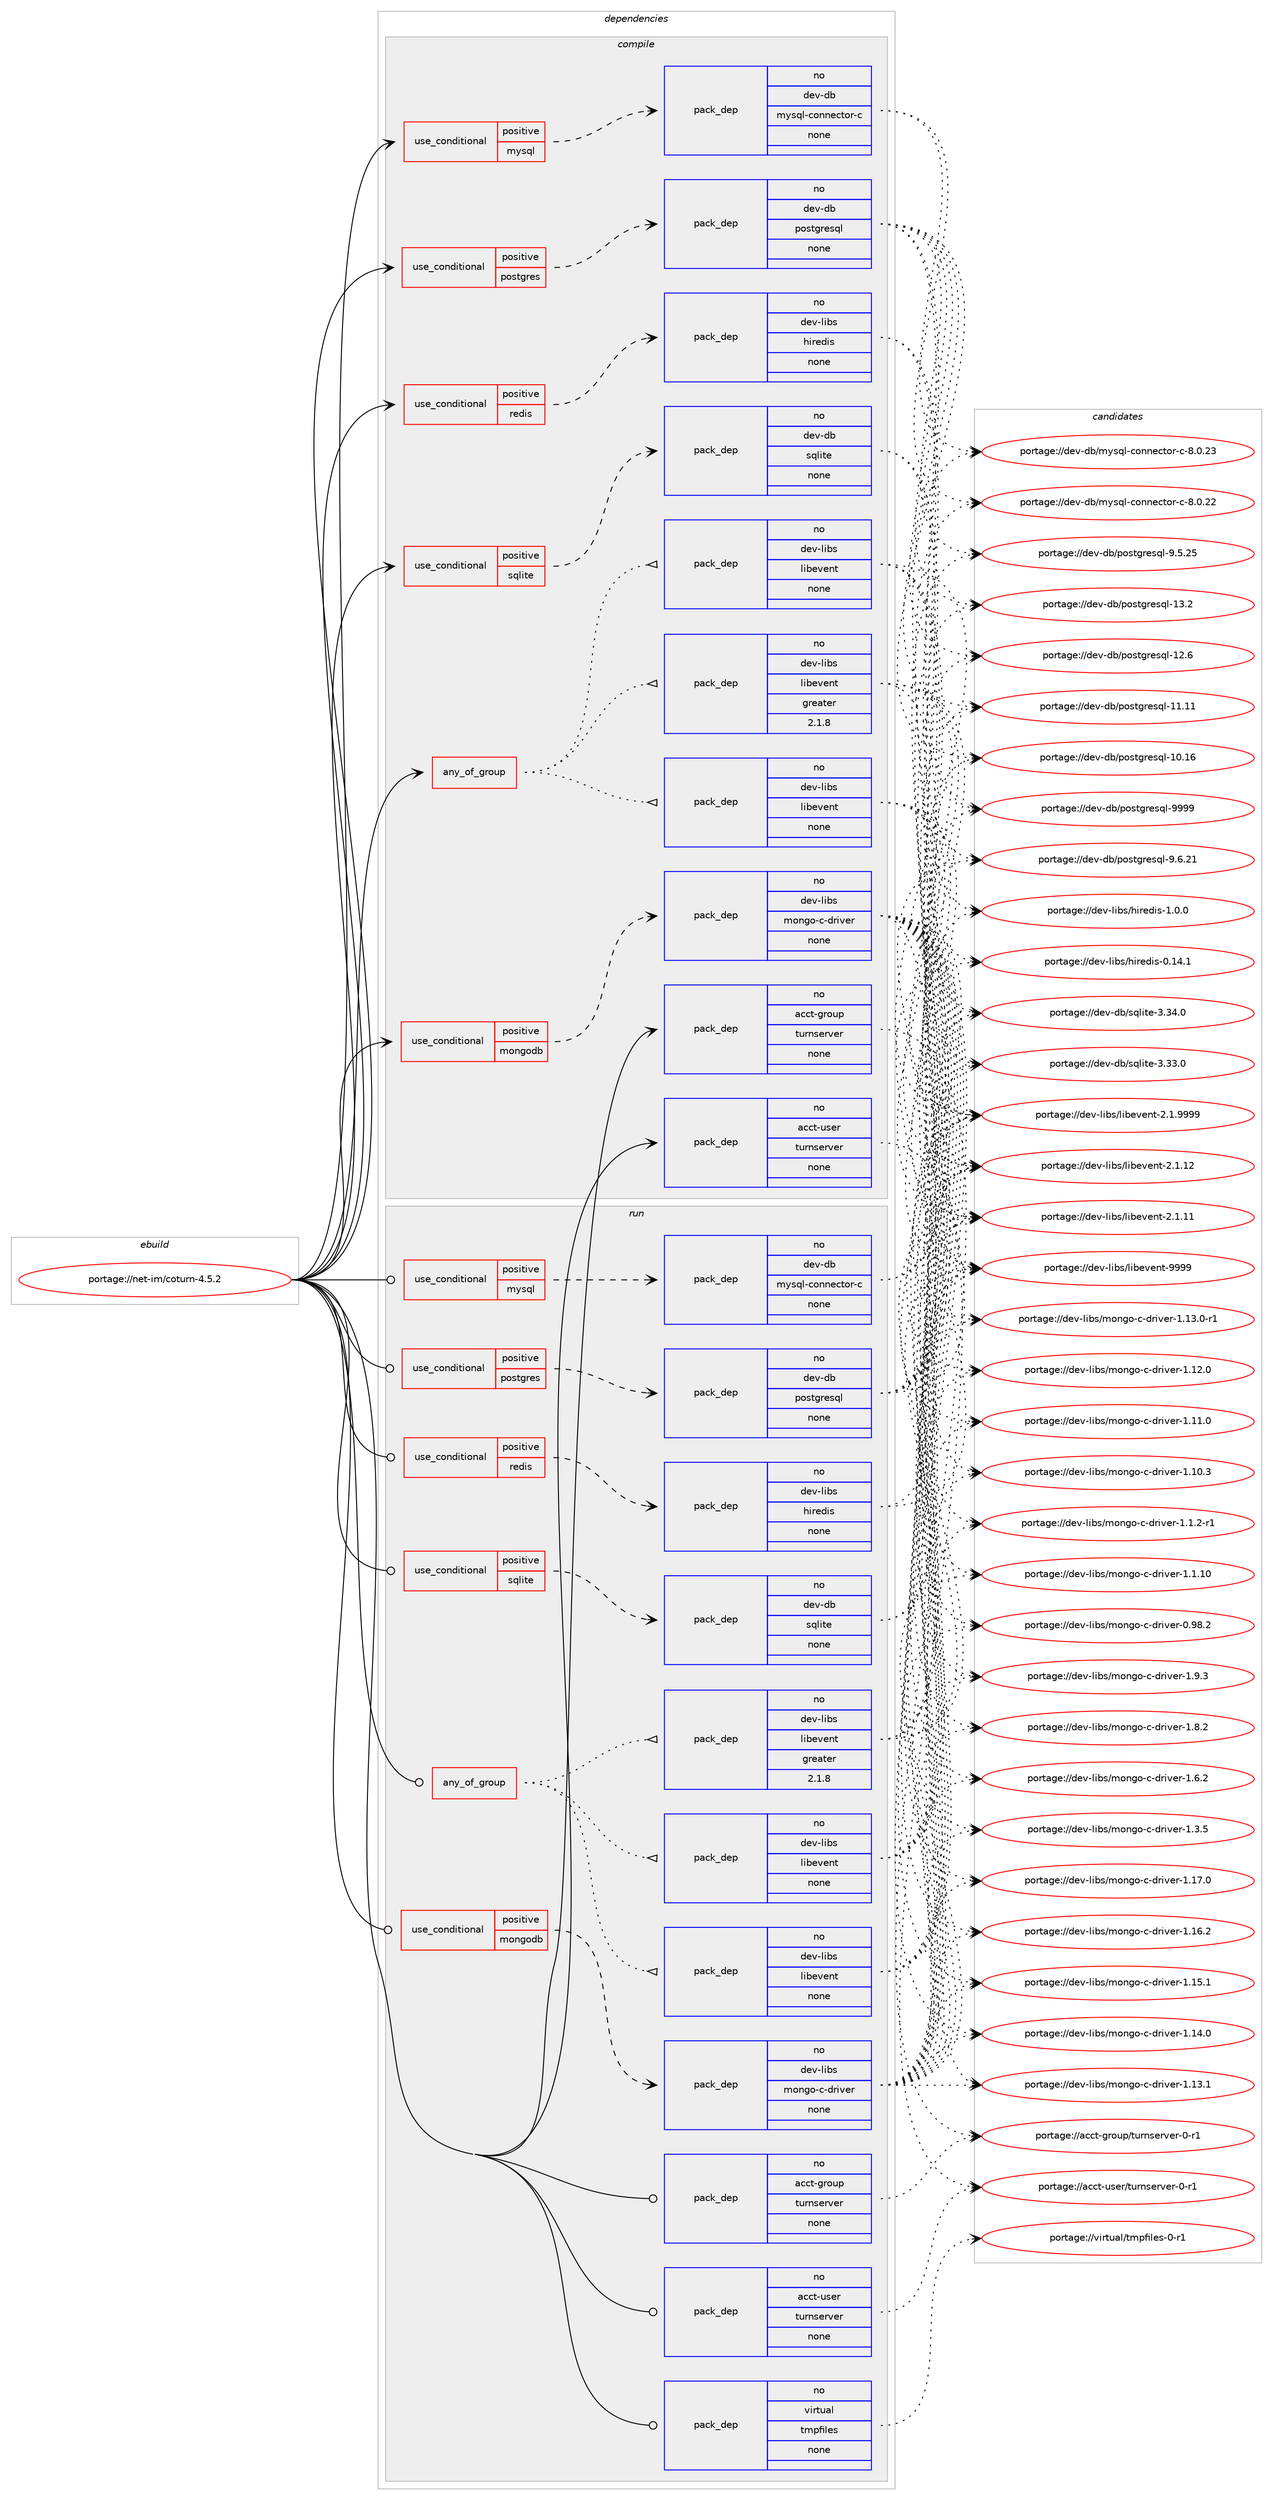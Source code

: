 digraph prolog {

# *************
# Graph options
# *************

newrank=true;
concentrate=true;
compound=true;
graph [rankdir=LR,fontname=Helvetica,fontsize=10,ranksep=1.5];#, ranksep=2.5, nodesep=0.2];
edge  [arrowhead=vee];
node  [fontname=Helvetica,fontsize=10];

# **********
# The ebuild
# **********

subgraph cluster_leftcol {
color=gray;
rank=same;
label=<<i>ebuild</i>>;
id [label="portage://net-im/coturn-4.5.2", color=red, width=4, href="../net-im/coturn-4.5.2.svg"];
}

# ****************
# The dependencies
# ****************

subgraph cluster_midcol {
color=gray;
label=<<i>dependencies</i>>;
subgraph cluster_compile {
fillcolor="#eeeeee";
style=filled;
label=<<i>compile</i>>;
subgraph any80 {
dependency8731 [label=<<TABLE BORDER="0" CELLBORDER="1" CELLSPACING="0" CELLPADDING="4"><TR><TD CELLPADDING="10">any_of_group</TD></TR></TABLE>>, shape=none, color=red];subgraph pack6371 {
dependency8732 [label=<<TABLE BORDER="0" CELLBORDER="1" CELLSPACING="0" CELLPADDING="4" WIDTH="220"><TR><TD ROWSPAN="6" CELLPADDING="30">pack_dep</TD></TR><TR><TD WIDTH="110">no</TD></TR><TR><TD>dev-libs</TD></TR><TR><TD>libevent</TD></TR><TR><TD>none</TD></TR><TR><TD></TD></TR></TABLE>>, shape=none, color=blue];
}
dependency8731:e -> dependency8732:w [weight=20,style="dotted",arrowhead="oinv"];
subgraph pack6372 {
dependency8733 [label=<<TABLE BORDER="0" CELLBORDER="1" CELLSPACING="0" CELLPADDING="4" WIDTH="220"><TR><TD ROWSPAN="6" CELLPADDING="30">pack_dep</TD></TR><TR><TD WIDTH="110">no</TD></TR><TR><TD>dev-libs</TD></TR><TR><TD>libevent</TD></TR><TR><TD>none</TD></TR><TR><TD></TD></TR></TABLE>>, shape=none, color=blue];
}
dependency8731:e -> dependency8733:w [weight=20,style="dotted",arrowhead="oinv"];
subgraph pack6373 {
dependency8734 [label=<<TABLE BORDER="0" CELLBORDER="1" CELLSPACING="0" CELLPADDING="4" WIDTH="220"><TR><TD ROWSPAN="6" CELLPADDING="30">pack_dep</TD></TR><TR><TD WIDTH="110">no</TD></TR><TR><TD>dev-libs</TD></TR><TR><TD>libevent</TD></TR><TR><TD>greater</TD></TR><TR><TD>2.1.8</TD></TR></TABLE>>, shape=none, color=blue];
}
dependency8731:e -> dependency8734:w [weight=20,style="dotted",arrowhead="oinv"];
}
id:e -> dependency8731:w [weight=20,style="solid",arrowhead="vee"];
subgraph cond2269 {
dependency8735 [label=<<TABLE BORDER="0" CELLBORDER="1" CELLSPACING="0" CELLPADDING="4"><TR><TD ROWSPAN="3" CELLPADDING="10">use_conditional</TD></TR><TR><TD>positive</TD></TR><TR><TD>mongodb</TD></TR></TABLE>>, shape=none, color=red];
subgraph pack6374 {
dependency8736 [label=<<TABLE BORDER="0" CELLBORDER="1" CELLSPACING="0" CELLPADDING="4" WIDTH="220"><TR><TD ROWSPAN="6" CELLPADDING="30">pack_dep</TD></TR><TR><TD WIDTH="110">no</TD></TR><TR><TD>dev-libs</TD></TR><TR><TD>mongo-c-driver</TD></TR><TR><TD>none</TD></TR><TR><TD></TD></TR></TABLE>>, shape=none, color=blue];
}
dependency8735:e -> dependency8736:w [weight=20,style="dashed",arrowhead="vee"];
}
id:e -> dependency8735:w [weight=20,style="solid",arrowhead="vee"];
subgraph cond2270 {
dependency8737 [label=<<TABLE BORDER="0" CELLBORDER="1" CELLSPACING="0" CELLPADDING="4"><TR><TD ROWSPAN="3" CELLPADDING="10">use_conditional</TD></TR><TR><TD>positive</TD></TR><TR><TD>mysql</TD></TR></TABLE>>, shape=none, color=red];
subgraph pack6375 {
dependency8738 [label=<<TABLE BORDER="0" CELLBORDER="1" CELLSPACING="0" CELLPADDING="4" WIDTH="220"><TR><TD ROWSPAN="6" CELLPADDING="30">pack_dep</TD></TR><TR><TD WIDTH="110">no</TD></TR><TR><TD>dev-db</TD></TR><TR><TD>mysql-connector-c</TD></TR><TR><TD>none</TD></TR><TR><TD></TD></TR></TABLE>>, shape=none, color=blue];
}
dependency8737:e -> dependency8738:w [weight=20,style="dashed",arrowhead="vee"];
}
id:e -> dependency8737:w [weight=20,style="solid",arrowhead="vee"];
subgraph cond2271 {
dependency8739 [label=<<TABLE BORDER="0" CELLBORDER="1" CELLSPACING="0" CELLPADDING="4"><TR><TD ROWSPAN="3" CELLPADDING="10">use_conditional</TD></TR><TR><TD>positive</TD></TR><TR><TD>postgres</TD></TR></TABLE>>, shape=none, color=red];
subgraph pack6376 {
dependency8740 [label=<<TABLE BORDER="0" CELLBORDER="1" CELLSPACING="0" CELLPADDING="4" WIDTH="220"><TR><TD ROWSPAN="6" CELLPADDING="30">pack_dep</TD></TR><TR><TD WIDTH="110">no</TD></TR><TR><TD>dev-db</TD></TR><TR><TD>postgresql</TD></TR><TR><TD>none</TD></TR><TR><TD></TD></TR></TABLE>>, shape=none, color=blue];
}
dependency8739:e -> dependency8740:w [weight=20,style="dashed",arrowhead="vee"];
}
id:e -> dependency8739:w [weight=20,style="solid",arrowhead="vee"];
subgraph cond2272 {
dependency8741 [label=<<TABLE BORDER="0" CELLBORDER="1" CELLSPACING="0" CELLPADDING="4"><TR><TD ROWSPAN="3" CELLPADDING="10">use_conditional</TD></TR><TR><TD>positive</TD></TR><TR><TD>redis</TD></TR></TABLE>>, shape=none, color=red];
subgraph pack6377 {
dependency8742 [label=<<TABLE BORDER="0" CELLBORDER="1" CELLSPACING="0" CELLPADDING="4" WIDTH="220"><TR><TD ROWSPAN="6" CELLPADDING="30">pack_dep</TD></TR><TR><TD WIDTH="110">no</TD></TR><TR><TD>dev-libs</TD></TR><TR><TD>hiredis</TD></TR><TR><TD>none</TD></TR><TR><TD></TD></TR></TABLE>>, shape=none, color=blue];
}
dependency8741:e -> dependency8742:w [weight=20,style="dashed",arrowhead="vee"];
}
id:e -> dependency8741:w [weight=20,style="solid",arrowhead="vee"];
subgraph cond2273 {
dependency8743 [label=<<TABLE BORDER="0" CELLBORDER="1" CELLSPACING="0" CELLPADDING="4"><TR><TD ROWSPAN="3" CELLPADDING="10">use_conditional</TD></TR><TR><TD>positive</TD></TR><TR><TD>sqlite</TD></TR></TABLE>>, shape=none, color=red];
subgraph pack6378 {
dependency8744 [label=<<TABLE BORDER="0" CELLBORDER="1" CELLSPACING="0" CELLPADDING="4" WIDTH="220"><TR><TD ROWSPAN="6" CELLPADDING="30">pack_dep</TD></TR><TR><TD WIDTH="110">no</TD></TR><TR><TD>dev-db</TD></TR><TR><TD>sqlite</TD></TR><TR><TD>none</TD></TR><TR><TD></TD></TR></TABLE>>, shape=none, color=blue];
}
dependency8743:e -> dependency8744:w [weight=20,style="dashed",arrowhead="vee"];
}
id:e -> dependency8743:w [weight=20,style="solid",arrowhead="vee"];
subgraph pack6379 {
dependency8745 [label=<<TABLE BORDER="0" CELLBORDER="1" CELLSPACING="0" CELLPADDING="4" WIDTH="220"><TR><TD ROWSPAN="6" CELLPADDING="30">pack_dep</TD></TR><TR><TD WIDTH="110">no</TD></TR><TR><TD>acct-group</TD></TR><TR><TD>turnserver</TD></TR><TR><TD>none</TD></TR><TR><TD></TD></TR></TABLE>>, shape=none, color=blue];
}
id:e -> dependency8745:w [weight=20,style="solid",arrowhead="vee"];
subgraph pack6380 {
dependency8746 [label=<<TABLE BORDER="0" CELLBORDER="1" CELLSPACING="0" CELLPADDING="4" WIDTH="220"><TR><TD ROWSPAN="6" CELLPADDING="30">pack_dep</TD></TR><TR><TD WIDTH="110">no</TD></TR><TR><TD>acct-user</TD></TR><TR><TD>turnserver</TD></TR><TR><TD>none</TD></TR><TR><TD></TD></TR></TABLE>>, shape=none, color=blue];
}
id:e -> dependency8746:w [weight=20,style="solid",arrowhead="vee"];
}
subgraph cluster_compileandrun {
fillcolor="#eeeeee";
style=filled;
label=<<i>compile and run</i>>;
}
subgraph cluster_run {
fillcolor="#eeeeee";
style=filled;
label=<<i>run</i>>;
subgraph any81 {
dependency8747 [label=<<TABLE BORDER="0" CELLBORDER="1" CELLSPACING="0" CELLPADDING="4"><TR><TD CELLPADDING="10">any_of_group</TD></TR></TABLE>>, shape=none, color=red];subgraph pack6381 {
dependency8748 [label=<<TABLE BORDER="0" CELLBORDER="1" CELLSPACING="0" CELLPADDING="4" WIDTH="220"><TR><TD ROWSPAN="6" CELLPADDING="30">pack_dep</TD></TR><TR><TD WIDTH="110">no</TD></TR><TR><TD>dev-libs</TD></TR><TR><TD>libevent</TD></TR><TR><TD>none</TD></TR><TR><TD></TD></TR></TABLE>>, shape=none, color=blue];
}
dependency8747:e -> dependency8748:w [weight=20,style="dotted",arrowhead="oinv"];
subgraph pack6382 {
dependency8749 [label=<<TABLE BORDER="0" CELLBORDER="1" CELLSPACING="0" CELLPADDING="4" WIDTH="220"><TR><TD ROWSPAN="6" CELLPADDING="30">pack_dep</TD></TR><TR><TD WIDTH="110">no</TD></TR><TR><TD>dev-libs</TD></TR><TR><TD>libevent</TD></TR><TR><TD>none</TD></TR><TR><TD></TD></TR></TABLE>>, shape=none, color=blue];
}
dependency8747:e -> dependency8749:w [weight=20,style="dotted",arrowhead="oinv"];
subgraph pack6383 {
dependency8750 [label=<<TABLE BORDER="0" CELLBORDER="1" CELLSPACING="0" CELLPADDING="4" WIDTH="220"><TR><TD ROWSPAN="6" CELLPADDING="30">pack_dep</TD></TR><TR><TD WIDTH="110">no</TD></TR><TR><TD>dev-libs</TD></TR><TR><TD>libevent</TD></TR><TR><TD>greater</TD></TR><TR><TD>2.1.8</TD></TR></TABLE>>, shape=none, color=blue];
}
dependency8747:e -> dependency8750:w [weight=20,style="dotted",arrowhead="oinv"];
}
id:e -> dependency8747:w [weight=20,style="solid",arrowhead="odot"];
subgraph cond2274 {
dependency8751 [label=<<TABLE BORDER="0" CELLBORDER="1" CELLSPACING="0" CELLPADDING="4"><TR><TD ROWSPAN="3" CELLPADDING="10">use_conditional</TD></TR><TR><TD>positive</TD></TR><TR><TD>mongodb</TD></TR></TABLE>>, shape=none, color=red];
subgraph pack6384 {
dependency8752 [label=<<TABLE BORDER="0" CELLBORDER="1" CELLSPACING="0" CELLPADDING="4" WIDTH="220"><TR><TD ROWSPAN="6" CELLPADDING="30">pack_dep</TD></TR><TR><TD WIDTH="110">no</TD></TR><TR><TD>dev-libs</TD></TR><TR><TD>mongo-c-driver</TD></TR><TR><TD>none</TD></TR><TR><TD></TD></TR></TABLE>>, shape=none, color=blue];
}
dependency8751:e -> dependency8752:w [weight=20,style="dashed",arrowhead="vee"];
}
id:e -> dependency8751:w [weight=20,style="solid",arrowhead="odot"];
subgraph cond2275 {
dependency8753 [label=<<TABLE BORDER="0" CELLBORDER="1" CELLSPACING="0" CELLPADDING="4"><TR><TD ROWSPAN="3" CELLPADDING="10">use_conditional</TD></TR><TR><TD>positive</TD></TR><TR><TD>mysql</TD></TR></TABLE>>, shape=none, color=red];
subgraph pack6385 {
dependency8754 [label=<<TABLE BORDER="0" CELLBORDER="1" CELLSPACING="0" CELLPADDING="4" WIDTH="220"><TR><TD ROWSPAN="6" CELLPADDING="30">pack_dep</TD></TR><TR><TD WIDTH="110">no</TD></TR><TR><TD>dev-db</TD></TR><TR><TD>mysql-connector-c</TD></TR><TR><TD>none</TD></TR><TR><TD></TD></TR></TABLE>>, shape=none, color=blue];
}
dependency8753:e -> dependency8754:w [weight=20,style="dashed",arrowhead="vee"];
}
id:e -> dependency8753:w [weight=20,style="solid",arrowhead="odot"];
subgraph cond2276 {
dependency8755 [label=<<TABLE BORDER="0" CELLBORDER="1" CELLSPACING="0" CELLPADDING="4"><TR><TD ROWSPAN="3" CELLPADDING="10">use_conditional</TD></TR><TR><TD>positive</TD></TR><TR><TD>postgres</TD></TR></TABLE>>, shape=none, color=red];
subgraph pack6386 {
dependency8756 [label=<<TABLE BORDER="0" CELLBORDER="1" CELLSPACING="0" CELLPADDING="4" WIDTH="220"><TR><TD ROWSPAN="6" CELLPADDING="30">pack_dep</TD></TR><TR><TD WIDTH="110">no</TD></TR><TR><TD>dev-db</TD></TR><TR><TD>postgresql</TD></TR><TR><TD>none</TD></TR><TR><TD></TD></TR></TABLE>>, shape=none, color=blue];
}
dependency8755:e -> dependency8756:w [weight=20,style="dashed",arrowhead="vee"];
}
id:e -> dependency8755:w [weight=20,style="solid",arrowhead="odot"];
subgraph cond2277 {
dependency8757 [label=<<TABLE BORDER="0" CELLBORDER="1" CELLSPACING="0" CELLPADDING="4"><TR><TD ROWSPAN="3" CELLPADDING="10">use_conditional</TD></TR><TR><TD>positive</TD></TR><TR><TD>redis</TD></TR></TABLE>>, shape=none, color=red];
subgraph pack6387 {
dependency8758 [label=<<TABLE BORDER="0" CELLBORDER="1" CELLSPACING="0" CELLPADDING="4" WIDTH="220"><TR><TD ROWSPAN="6" CELLPADDING="30">pack_dep</TD></TR><TR><TD WIDTH="110">no</TD></TR><TR><TD>dev-libs</TD></TR><TR><TD>hiredis</TD></TR><TR><TD>none</TD></TR><TR><TD></TD></TR></TABLE>>, shape=none, color=blue];
}
dependency8757:e -> dependency8758:w [weight=20,style="dashed",arrowhead="vee"];
}
id:e -> dependency8757:w [weight=20,style="solid",arrowhead="odot"];
subgraph cond2278 {
dependency8759 [label=<<TABLE BORDER="0" CELLBORDER="1" CELLSPACING="0" CELLPADDING="4"><TR><TD ROWSPAN="3" CELLPADDING="10">use_conditional</TD></TR><TR><TD>positive</TD></TR><TR><TD>sqlite</TD></TR></TABLE>>, shape=none, color=red];
subgraph pack6388 {
dependency8760 [label=<<TABLE BORDER="0" CELLBORDER="1" CELLSPACING="0" CELLPADDING="4" WIDTH="220"><TR><TD ROWSPAN="6" CELLPADDING="30">pack_dep</TD></TR><TR><TD WIDTH="110">no</TD></TR><TR><TD>dev-db</TD></TR><TR><TD>sqlite</TD></TR><TR><TD>none</TD></TR><TR><TD></TD></TR></TABLE>>, shape=none, color=blue];
}
dependency8759:e -> dependency8760:w [weight=20,style="dashed",arrowhead="vee"];
}
id:e -> dependency8759:w [weight=20,style="solid",arrowhead="odot"];
subgraph pack6389 {
dependency8761 [label=<<TABLE BORDER="0" CELLBORDER="1" CELLSPACING="0" CELLPADDING="4" WIDTH="220"><TR><TD ROWSPAN="6" CELLPADDING="30">pack_dep</TD></TR><TR><TD WIDTH="110">no</TD></TR><TR><TD>acct-group</TD></TR><TR><TD>turnserver</TD></TR><TR><TD>none</TD></TR><TR><TD></TD></TR></TABLE>>, shape=none, color=blue];
}
id:e -> dependency8761:w [weight=20,style="solid",arrowhead="odot"];
subgraph pack6390 {
dependency8762 [label=<<TABLE BORDER="0" CELLBORDER="1" CELLSPACING="0" CELLPADDING="4" WIDTH="220"><TR><TD ROWSPAN="6" CELLPADDING="30">pack_dep</TD></TR><TR><TD WIDTH="110">no</TD></TR><TR><TD>acct-user</TD></TR><TR><TD>turnserver</TD></TR><TR><TD>none</TD></TR><TR><TD></TD></TR></TABLE>>, shape=none, color=blue];
}
id:e -> dependency8762:w [weight=20,style="solid",arrowhead="odot"];
subgraph pack6391 {
dependency8763 [label=<<TABLE BORDER="0" CELLBORDER="1" CELLSPACING="0" CELLPADDING="4" WIDTH="220"><TR><TD ROWSPAN="6" CELLPADDING="30">pack_dep</TD></TR><TR><TD WIDTH="110">no</TD></TR><TR><TD>virtual</TD></TR><TR><TD>tmpfiles</TD></TR><TR><TD>none</TD></TR><TR><TD></TD></TR></TABLE>>, shape=none, color=blue];
}
id:e -> dependency8763:w [weight=20,style="solid",arrowhead="odot"];
}
}

# **************
# The candidates
# **************

subgraph cluster_choices {
rank=same;
color=gray;
label=<<i>candidates</i>>;

subgraph choice6371 {
color=black;
nodesep=1;
choice100101118451081059811547108105981011181011101164557575757 [label="portage://dev-libs/libevent-9999", color=red, width=4,href="../dev-libs/libevent-9999.svg"];
choice10010111845108105981154710810598101118101110116455046494657575757 [label="portage://dev-libs/libevent-2.1.9999", color=red, width=4,href="../dev-libs/libevent-2.1.9999.svg"];
choice1001011184510810598115471081059810111810111011645504649464950 [label="portage://dev-libs/libevent-2.1.12", color=red, width=4,href="../dev-libs/libevent-2.1.12.svg"];
choice1001011184510810598115471081059810111810111011645504649464949 [label="portage://dev-libs/libevent-2.1.11", color=red, width=4,href="../dev-libs/libevent-2.1.11.svg"];
dependency8732:e -> choice100101118451081059811547108105981011181011101164557575757:w [style=dotted,weight="100"];
dependency8732:e -> choice10010111845108105981154710810598101118101110116455046494657575757:w [style=dotted,weight="100"];
dependency8732:e -> choice1001011184510810598115471081059810111810111011645504649464950:w [style=dotted,weight="100"];
dependency8732:e -> choice1001011184510810598115471081059810111810111011645504649464949:w [style=dotted,weight="100"];
}
subgraph choice6372 {
color=black;
nodesep=1;
choice100101118451081059811547108105981011181011101164557575757 [label="portage://dev-libs/libevent-9999", color=red, width=4,href="../dev-libs/libevent-9999.svg"];
choice10010111845108105981154710810598101118101110116455046494657575757 [label="portage://dev-libs/libevent-2.1.9999", color=red, width=4,href="../dev-libs/libevent-2.1.9999.svg"];
choice1001011184510810598115471081059810111810111011645504649464950 [label="portage://dev-libs/libevent-2.1.12", color=red, width=4,href="../dev-libs/libevent-2.1.12.svg"];
choice1001011184510810598115471081059810111810111011645504649464949 [label="portage://dev-libs/libevent-2.1.11", color=red, width=4,href="../dev-libs/libevent-2.1.11.svg"];
dependency8733:e -> choice100101118451081059811547108105981011181011101164557575757:w [style=dotted,weight="100"];
dependency8733:e -> choice10010111845108105981154710810598101118101110116455046494657575757:w [style=dotted,weight="100"];
dependency8733:e -> choice1001011184510810598115471081059810111810111011645504649464950:w [style=dotted,weight="100"];
dependency8733:e -> choice1001011184510810598115471081059810111810111011645504649464949:w [style=dotted,weight="100"];
}
subgraph choice6373 {
color=black;
nodesep=1;
choice100101118451081059811547108105981011181011101164557575757 [label="portage://dev-libs/libevent-9999", color=red, width=4,href="../dev-libs/libevent-9999.svg"];
choice10010111845108105981154710810598101118101110116455046494657575757 [label="portage://dev-libs/libevent-2.1.9999", color=red, width=4,href="../dev-libs/libevent-2.1.9999.svg"];
choice1001011184510810598115471081059810111810111011645504649464950 [label="portage://dev-libs/libevent-2.1.12", color=red, width=4,href="../dev-libs/libevent-2.1.12.svg"];
choice1001011184510810598115471081059810111810111011645504649464949 [label="portage://dev-libs/libevent-2.1.11", color=red, width=4,href="../dev-libs/libevent-2.1.11.svg"];
dependency8734:e -> choice100101118451081059811547108105981011181011101164557575757:w [style=dotted,weight="100"];
dependency8734:e -> choice10010111845108105981154710810598101118101110116455046494657575757:w [style=dotted,weight="100"];
dependency8734:e -> choice1001011184510810598115471081059810111810111011645504649464950:w [style=dotted,weight="100"];
dependency8734:e -> choice1001011184510810598115471081059810111810111011645504649464949:w [style=dotted,weight="100"];
}
subgraph choice6374 {
color=black;
nodesep=1;
choice100101118451081059811547109111110103111459945100114105118101114454946574651 [label="portage://dev-libs/mongo-c-driver-1.9.3", color=red, width=4,href="../dev-libs/mongo-c-driver-1.9.3.svg"];
choice100101118451081059811547109111110103111459945100114105118101114454946564650 [label="portage://dev-libs/mongo-c-driver-1.8.2", color=red, width=4,href="../dev-libs/mongo-c-driver-1.8.2.svg"];
choice100101118451081059811547109111110103111459945100114105118101114454946544650 [label="portage://dev-libs/mongo-c-driver-1.6.2", color=red, width=4,href="../dev-libs/mongo-c-driver-1.6.2.svg"];
choice100101118451081059811547109111110103111459945100114105118101114454946514653 [label="portage://dev-libs/mongo-c-driver-1.3.5", color=red, width=4,href="../dev-libs/mongo-c-driver-1.3.5.svg"];
choice10010111845108105981154710911111010311145994510011410511810111445494649554648 [label="portage://dev-libs/mongo-c-driver-1.17.0", color=red, width=4,href="../dev-libs/mongo-c-driver-1.17.0.svg"];
choice10010111845108105981154710911111010311145994510011410511810111445494649544650 [label="portage://dev-libs/mongo-c-driver-1.16.2", color=red, width=4,href="../dev-libs/mongo-c-driver-1.16.2.svg"];
choice10010111845108105981154710911111010311145994510011410511810111445494649534649 [label="portage://dev-libs/mongo-c-driver-1.15.1", color=red, width=4,href="../dev-libs/mongo-c-driver-1.15.1.svg"];
choice10010111845108105981154710911111010311145994510011410511810111445494649524648 [label="portage://dev-libs/mongo-c-driver-1.14.0", color=red, width=4,href="../dev-libs/mongo-c-driver-1.14.0.svg"];
choice10010111845108105981154710911111010311145994510011410511810111445494649514649 [label="portage://dev-libs/mongo-c-driver-1.13.1", color=red, width=4,href="../dev-libs/mongo-c-driver-1.13.1.svg"];
choice100101118451081059811547109111110103111459945100114105118101114454946495146484511449 [label="portage://dev-libs/mongo-c-driver-1.13.0-r1", color=red, width=4,href="../dev-libs/mongo-c-driver-1.13.0-r1.svg"];
choice10010111845108105981154710911111010311145994510011410511810111445494649504648 [label="portage://dev-libs/mongo-c-driver-1.12.0", color=red, width=4,href="../dev-libs/mongo-c-driver-1.12.0.svg"];
choice10010111845108105981154710911111010311145994510011410511810111445494649494648 [label="portage://dev-libs/mongo-c-driver-1.11.0", color=red, width=4,href="../dev-libs/mongo-c-driver-1.11.0.svg"];
choice10010111845108105981154710911111010311145994510011410511810111445494649484651 [label="portage://dev-libs/mongo-c-driver-1.10.3", color=red, width=4,href="../dev-libs/mongo-c-driver-1.10.3.svg"];
choice1001011184510810598115471091111101031114599451001141051181011144549464946504511449 [label="portage://dev-libs/mongo-c-driver-1.1.2-r1", color=red, width=4,href="../dev-libs/mongo-c-driver-1.1.2-r1.svg"];
choice10010111845108105981154710911111010311145994510011410511810111445494649464948 [label="portage://dev-libs/mongo-c-driver-1.1.10", color=red, width=4,href="../dev-libs/mongo-c-driver-1.1.10.svg"];
choice10010111845108105981154710911111010311145994510011410511810111445484657564650 [label="portage://dev-libs/mongo-c-driver-0.98.2", color=red, width=4,href="../dev-libs/mongo-c-driver-0.98.2.svg"];
dependency8736:e -> choice100101118451081059811547109111110103111459945100114105118101114454946574651:w [style=dotted,weight="100"];
dependency8736:e -> choice100101118451081059811547109111110103111459945100114105118101114454946564650:w [style=dotted,weight="100"];
dependency8736:e -> choice100101118451081059811547109111110103111459945100114105118101114454946544650:w [style=dotted,weight="100"];
dependency8736:e -> choice100101118451081059811547109111110103111459945100114105118101114454946514653:w [style=dotted,weight="100"];
dependency8736:e -> choice10010111845108105981154710911111010311145994510011410511810111445494649554648:w [style=dotted,weight="100"];
dependency8736:e -> choice10010111845108105981154710911111010311145994510011410511810111445494649544650:w [style=dotted,weight="100"];
dependency8736:e -> choice10010111845108105981154710911111010311145994510011410511810111445494649534649:w [style=dotted,weight="100"];
dependency8736:e -> choice10010111845108105981154710911111010311145994510011410511810111445494649524648:w [style=dotted,weight="100"];
dependency8736:e -> choice10010111845108105981154710911111010311145994510011410511810111445494649514649:w [style=dotted,weight="100"];
dependency8736:e -> choice100101118451081059811547109111110103111459945100114105118101114454946495146484511449:w [style=dotted,weight="100"];
dependency8736:e -> choice10010111845108105981154710911111010311145994510011410511810111445494649504648:w [style=dotted,weight="100"];
dependency8736:e -> choice10010111845108105981154710911111010311145994510011410511810111445494649494648:w [style=dotted,weight="100"];
dependency8736:e -> choice10010111845108105981154710911111010311145994510011410511810111445494649484651:w [style=dotted,weight="100"];
dependency8736:e -> choice1001011184510810598115471091111101031114599451001141051181011144549464946504511449:w [style=dotted,weight="100"];
dependency8736:e -> choice10010111845108105981154710911111010311145994510011410511810111445494649464948:w [style=dotted,weight="100"];
dependency8736:e -> choice10010111845108105981154710911111010311145994510011410511810111445484657564650:w [style=dotted,weight="100"];
}
subgraph choice6375 {
color=black;
nodesep=1;
choice100101118451009847109121115113108459911111011010199116111114459945564648465051 [label="portage://dev-db/mysql-connector-c-8.0.23", color=red, width=4,href="../dev-db/mysql-connector-c-8.0.23.svg"];
choice100101118451009847109121115113108459911111011010199116111114459945564648465050 [label="portage://dev-db/mysql-connector-c-8.0.22", color=red, width=4,href="../dev-db/mysql-connector-c-8.0.22.svg"];
dependency8738:e -> choice100101118451009847109121115113108459911111011010199116111114459945564648465051:w [style=dotted,weight="100"];
dependency8738:e -> choice100101118451009847109121115113108459911111011010199116111114459945564648465050:w [style=dotted,weight="100"];
}
subgraph choice6376 {
color=black;
nodesep=1;
choice1001011184510098471121111151161031141011151131084557575757 [label="portage://dev-db/postgresql-9999", color=red, width=4,href="../dev-db/postgresql-9999.svg"];
choice10010111845100984711211111511610311410111511310845574654465049 [label="portage://dev-db/postgresql-9.6.21", color=red, width=4,href="../dev-db/postgresql-9.6.21.svg"];
choice10010111845100984711211111511610311410111511310845574653465053 [label="portage://dev-db/postgresql-9.5.25", color=red, width=4,href="../dev-db/postgresql-9.5.25.svg"];
choice1001011184510098471121111151161031141011151131084549514650 [label="portage://dev-db/postgresql-13.2", color=red, width=4,href="../dev-db/postgresql-13.2.svg"];
choice1001011184510098471121111151161031141011151131084549504654 [label="portage://dev-db/postgresql-12.6", color=red, width=4,href="../dev-db/postgresql-12.6.svg"];
choice100101118451009847112111115116103114101115113108454949464949 [label="portage://dev-db/postgresql-11.11", color=red, width=4,href="../dev-db/postgresql-11.11.svg"];
choice100101118451009847112111115116103114101115113108454948464954 [label="portage://dev-db/postgresql-10.16", color=red, width=4,href="../dev-db/postgresql-10.16.svg"];
dependency8740:e -> choice1001011184510098471121111151161031141011151131084557575757:w [style=dotted,weight="100"];
dependency8740:e -> choice10010111845100984711211111511610311410111511310845574654465049:w [style=dotted,weight="100"];
dependency8740:e -> choice10010111845100984711211111511610311410111511310845574653465053:w [style=dotted,weight="100"];
dependency8740:e -> choice1001011184510098471121111151161031141011151131084549514650:w [style=dotted,weight="100"];
dependency8740:e -> choice1001011184510098471121111151161031141011151131084549504654:w [style=dotted,weight="100"];
dependency8740:e -> choice100101118451009847112111115116103114101115113108454949464949:w [style=dotted,weight="100"];
dependency8740:e -> choice100101118451009847112111115116103114101115113108454948464954:w [style=dotted,weight="100"];
}
subgraph choice6377 {
color=black;
nodesep=1;
choice100101118451081059811547104105114101100105115454946484648 [label="portage://dev-libs/hiredis-1.0.0", color=red, width=4,href="../dev-libs/hiredis-1.0.0.svg"];
choice10010111845108105981154710410511410110010511545484649524649 [label="portage://dev-libs/hiredis-0.14.1", color=red, width=4,href="../dev-libs/hiredis-0.14.1.svg"];
dependency8742:e -> choice100101118451081059811547104105114101100105115454946484648:w [style=dotted,weight="100"];
dependency8742:e -> choice10010111845108105981154710410511410110010511545484649524649:w [style=dotted,weight="100"];
}
subgraph choice6378 {
color=black;
nodesep=1;
choice10010111845100984711511310810511610145514651524648 [label="portage://dev-db/sqlite-3.34.0", color=red, width=4,href="../dev-db/sqlite-3.34.0.svg"];
choice10010111845100984711511310810511610145514651514648 [label="portage://dev-db/sqlite-3.33.0", color=red, width=4,href="../dev-db/sqlite-3.33.0.svg"];
dependency8744:e -> choice10010111845100984711511310810511610145514651524648:w [style=dotted,weight="100"];
dependency8744:e -> choice10010111845100984711511310810511610145514651514648:w [style=dotted,weight="100"];
}
subgraph choice6379 {
color=black;
nodesep=1;
choice979999116451031141111171124711611711411011510111411810111445484511449 [label="portage://acct-group/turnserver-0-r1", color=red, width=4,href="../acct-group/turnserver-0-r1.svg"];
dependency8745:e -> choice979999116451031141111171124711611711411011510111411810111445484511449:w [style=dotted,weight="100"];
}
subgraph choice6380 {
color=black;
nodesep=1;
choice979999116451171151011144711611711411011510111411810111445484511449 [label="portage://acct-user/turnserver-0-r1", color=red, width=4,href="../acct-user/turnserver-0-r1.svg"];
dependency8746:e -> choice979999116451171151011144711611711411011510111411810111445484511449:w [style=dotted,weight="100"];
}
subgraph choice6381 {
color=black;
nodesep=1;
choice100101118451081059811547108105981011181011101164557575757 [label="portage://dev-libs/libevent-9999", color=red, width=4,href="../dev-libs/libevent-9999.svg"];
choice10010111845108105981154710810598101118101110116455046494657575757 [label="portage://dev-libs/libevent-2.1.9999", color=red, width=4,href="../dev-libs/libevent-2.1.9999.svg"];
choice1001011184510810598115471081059810111810111011645504649464950 [label="portage://dev-libs/libevent-2.1.12", color=red, width=4,href="../dev-libs/libevent-2.1.12.svg"];
choice1001011184510810598115471081059810111810111011645504649464949 [label="portage://dev-libs/libevent-2.1.11", color=red, width=4,href="../dev-libs/libevent-2.1.11.svg"];
dependency8748:e -> choice100101118451081059811547108105981011181011101164557575757:w [style=dotted,weight="100"];
dependency8748:e -> choice10010111845108105981154710810598101118101110116455046494657575757:w [style=dotted,weight="100"];
dependency8748:e -> choice1001011184510810598115471081059810111810111011645504649464950:w [style=dotted,weight="100"];
dependency8748:e -> choice1001011184510810598115471081059810111810111011645504649464949:w [style=dotted,weight="100"];
}
subgraph choice6382 {
color=black;
nodesep=1;
choice100101118451081059811547108105981011181011101164557575757 [label="portage://dev-libs/libevent-9999", color=red, width=4,href="../dev-libs/libevent-9999.svg"];
choice10010111845108105981154710810598101118101110116455046494657575757 [label="portage://dev-libs/libevent-2.1.9999", color=red, width=4,href="../dev-libs/libevent-2.1.9999.svg"];
choice1001011184510810598115471081059810111810111011645504649464950 [label="portage://dev-libs/libevent-2.1.12", color=red, width=4,href="../dev-libs/libevent-2.1.12.svg"];
choice1001011184510810598115471081059810111810111011645504649464949 [label="portage://dev-libs/libevent-2.1.11", color=red, width=4,href="../dev-libs/libevent-2.1.11.svg"];
dependency8749:e -> choice100101118451081059811547108105981011181011101164557575757:w [style=dotted,weight="100"];
dependency8749:e -> choice10010111845108105981154710810598101118101110116455046494657575757:w [style=dotted,weight="100"];
dependency8749:e -> choice1001011184510810598115471081059810111810111011645504649464950:w [style=dotted,weight="100"];
dependency8749:e -> choice1001011184510810598115471081059810111810111011645504649464949:w [style=dotted,weight="100"];
}
subgraph choice6383 {
color=black;
nodesep=1;
choice100101118451081059811547108105981011181011101164557575757 [label="portage://dev-libs/libevent-9999", color=red, width=4,href="../dev-libs/libevent-9999.svg"];
choice10010111845108105981154710810598101118101110116455046494657575757 [label="portage://dev-libs/libevent-2.1.9999", color=red, width=4,href="../dev-libs/libevent-2.1.9999.svg"];
choice1001011184510810598115471081059810111810111011645504649464950 [label="portage://dev-libs/libevent-2.1.12", color=red, width=4,href="../dev-libs/libevent-2.1.12.svg"];
choice1001011184510810598115471081059810111810111011645504649464949 [label="portage://dev-libs/libevent-2.1.11", color=red, width=4,href="../dev-libs/libevent-2.1.11.svg"];
dependency8750:e -> choice100101118451081059811547108105981011181011101164557575757:w [style=dotted,weight="100"];
dependency8750:e -> choice10010111845108105981154710810598101118101110116455046494657575757:w [style=dotted,weight="100"];
dependency8750:e -> choice1001011184510810598115471081059810111810111011645504649464950:w [style=dotted,weight="100"];
dependency8750:e -> choice1001011184510810598115471081059810111810111011645504649464949:w [style=dotted,weight="100"];
}
subgraph choice6384 {
color=black;
nodesep=1;
choice100101118451081059811547109111110103111459945100114105118101114454946574651 [label="portage://dev-libs/mongo-c-driver-1.9.3", color=red, width=4,href="../dev-libs/mongo-c-driver-1.9.3.svg"];
choice100101118451081059811547109111110103111459945100114105118101114454946564650 [label="portage://dev-libs/mongo-c-driver-1.8.2", color=red, width=4,href="../dev-libs/mongo-c-driver-1.8.2.svg"];
choice100101118451081059811547109111110103111459945100114105118101114454946544650 [label="portage://dev-libs/mongo-c-driver-1.6.2", color=red, width=4,href="../dev-libs/mongo-c-driver-1.6.2.svg"];
choice100101118451081059811547109111110103111459945100114105118101114454946514653 [label="portage://dev-libs/mongo-c-driver-1.3.5", color=red, width=4,href="../dev-libs/mongo-c-driver-1.3.5.svg"];
choice10010111845108105981154710911111010311145994510011410511810111445494649554648 [label="portage://dev-libs/mongo-c-driver-1.17.0", color=red, width=4,href="../dev-libs/mongo-c-driver-1.17.0.svg"];
choice10010111845108105981154710911111010311145994510011410511810111445494649544650 [label="portage://dev-libs/mongo-c-driver-1.16.2", color=red, width=4,href="../dev-libs/mongo-c-driver-1.16.2.svg"];
choice10010111845108105981154710911111010311145994510011410511810111445494649534649 [label="portage://dev-libs/mongo-c-driver-1.15.1", color=red, width=4,href="../dev-libs/mongo-c-driver-1.15.1.svg"];
choice10010111845108105981154710911111010311145994510011410511810111445494649524648 [label="portage://dev-libs/mongo-c-driver-1.14.0", color=red, width=4,href="../dev-libs/mongo-c-driver-1.14.0.svg"];
choice10010111845108105981154710911111010311145994510011410511810111445494649514649 [label="portage://dev-libs/mongo-c-driver-1.13.1", color=red, width=4,href="../dev-libs/mongo-c-driver-1.13.1.svg"];
choice100101118451081059811547109111110103111459945100114105118101114454946495146484511449 [label="portage://dev-libs/mongo-c-driver-1.13.0-r1", color=red, width=4,href="../dev-libs/mongo-c-driver-1.13.0-r1.svg"];
choice10010111845108105981154710911111010311145994510011410511810111445494649504648 [label="portage://dev-libs/mongo-c-driver-1.12.0", color=red, width=4,href="../dev-libs/mongo-c-driver-1.12.0.svg"];
choice10010111845108105981154710911111010311145994510011410511810111445494649494648 [label="portage://dev-libs/mongo-c-driver-1.11.0", color=red, width=4,href="../dev-libs/mongo-c-driver-1.11.0.svg"];
choice10010111845108105981154710911111010311145994510011410511810111445494649484651 [label="portage://dev-libs/mongo-c-driver-1.10.3", color=red, width=4,href="../dev-libs/mongo-c-driver-1.10.3.svg"];
choice1001011184510810598115471091111101031114599451001141051181011144549464946504511449 [label="portage://dev-libs/mongo-c-driver-1.1.2-r1", color=red, width=4,href="../dev-libs/mongo-c-driver-1.1.2-r1.svg"];
choice10010111845108105981154710911111010311145994510011410511810111445494649464948 [label="portage://dev-libs/mongo-c-driver-1.1.10", color=red, width=4,href="../dev-libs/mongo-c-driver-1.1.10.svg"];
choice10010111845108105981154710911111010311145994510011410511810111445484657564650 [label="portage://dev-libs/mongo-c-driver-0.98.2", color=red, width=4,href="../dev-libs/mongo-c-driver-0.98.2.svg"];
dependency8752:e -> choice100101118451081059811547109111110103111459945100114105118101114454946574651:w [style=dotted,weight="100"];
dependency8752:e -> choice100101118451081059811547109111110103111459945100114105118101114454946564650:w [style=dotted,weight="100"];
dependency8752:e -> choice100101118451081059811547109111110103111459945100114105118101114454946544650:w [style=dotted,weight="100"];
dependency8752:e -> choice100101118451081059811547109111110103111459945100114105118101114454946514653:w [style=dotted,weight="100"];
dependency8752:e -> choice10010111845108105981154710911111010311145994510011410511810111445494649554648:w [style=dotted,weight="100"];
dependency8752:e -> choice10010111845108105981154710911111010311145994510011410511810111445494649544650:w [style=dotted,weight="100"];
dependency8752:e -> choice10010111845108105981154710911111010311145994510011410511810111445494649534649:w [style=dotted,weight="100"];
dependency8752:e -> choice10010111845108105981154710911111010311145994510011410511810111445494649524648:w [style=dotted,weight="100"];
dependency8752:e -> choice10010111845108105981154710911111010311145994510011410511810111445494649514649:w [style=dotted,weight="100"];
dependency8752:e -> choice100101118451081059811547109111110103111459945100114105118101114454946495146484511449:w [style=dotted,weight="100"];
dependency8752:e -> choice10010111845108105981154710911111010311145994510011410511810111445494649504648:w [style=dotted,weight="100"];
dependency8752:e -> choice10010111845108105981154710911111010311145994510011410511810111445494649494648:w [style=dotted,weight="100"];
dependency8752:e -> choice10010111845108105981154710911111010311145994510011410511810111445494649484651:w [style=dotted,weight="100"];
dependency8752:e -> choice1001011184510810598115471091111101031114599451001141051181011144549464946504511449:w [style=dotted,weight="100"];
dependency8752:e -> choice10010111845108105981154710911111010311145994510011410511810111445494649464948:w [style=dotted,weight="100"];
dependency8752:e -> choice10010111845108105981154710911111010311145994510011410511810111445484657564650:w [style=dotted,weight="100"];
}
subgraph choice6385 {
color=black;
nodesep=1;
choice100101118451009847109121115113108459911111011010199116111114459945564648465051 [label="portage://dev-db/mysql-connector-c-8.0.23", color=red, width=4,href="../dev-db/mysql-connector-c-8.0.23.svg"];
choice100101118451009847109121115113108459911111011010199116111114459945564648465050 [label="portage://dev-db/mysql-connector-c-8.0.22", color=red, width=4,href="../dev-db/mysql-connector-c-8.0.22.svg"];
dependency8754:e -> choice100101118451009847109121115113108459911111011010199116111114459945564648465051:w [style=dotted,weight="100"];
dependency8754:e -> choice100101118451009847109121115113108459911111011010199116111114459945564648465050:w [style=dotted,weight="100"];
}
subgraph choice6386 {
color=black;
nodesep=1;
choice1001011184510098471121111151161031141011151131084557575757 [label="portage://dev-db/postgresql-9999", color=red, width=4,href="../dev-db/postgresql-9999.svg"];
choice10010111845100984711211111511610311410111511310845574654465049 [label="portage://dev-db/postgresql-9.6.21", color=red, width=4,href="../dev-db/postgresql-9.6.21.svg"];
choice10010111845100984711211111511610311410111511310845574653465053 [label="portage://dev-db/postgresql-9.5.25", color=red, width=4,href="../dev-db/postgresql-9.5.25.svg"];
choice1001011184510098471121111151161031141011151131084549514650 [label="portage://dev-db/postgresql-13.2", color=red, width=4,href="../dev-db/postgresql-13.2.svg"];
choice1001011184510098471121111151161031141011151131084549504654 [label="portage://dev-db/postgresql-12.6", color=red, width=4,href="../dev-db/postgresql-12.6.svg"];
choice100101118451009847112111115116103114101115113108454949464949 [label="portage://dev-db/postgresql-11.11", color=red, width=4,href="../dev-db/postgresql-11.11.svg"];
choice100101118451009847112111115116103114101115113108454948464954 [label="portage://dev-db/postgresql-10.16", color=red, width=4,href="../dev-db/postgresql-10.16.svg"];
dependency8756:e -> choice1001011184510098471121111151161031141011151131084557575757:w [style=dotted,weight="100"];
dependency8756:e -> choice10010111845100984711211111511610311410111511310845574654465049:w [style=dotted,weight="100"];
dependency8756:e -> choice10010111845100984711211111511610311410111511310845574653465053:w [style=dotted,weight="100"];
dependency8756:e -> choice1001011184510098471121111151161031141011151131084549514650:w [style=dotted,weight="100"];
dependency8756:e -> choice1001011184510098471121111151161031141011151131084549504654:w [style=dotted,weight="100"];
dependency8756:e -> choice100101118451009847112111115116103114101115113108454949464949:w [style=dotted,weight="100"];
dependency8756:e -> choice100101118451009847112111115116103114101115113108454948464954:w [style=dotted,weight="100"];
}
subgraph choice6387 {
color=black;
nodesep=1;
choice100101118451081059811547104105114101100105115454946484648 [label="portage://dev-libs/hiredis-1.0.0", color=red, width=4,href="../dev-libs/hiredis-1.0.0.svg"];
choice10010111845108105981154710410511410110010511545484649524649 [label="portage://dev-libs/hiredis-0.14.1", color=red, width=4,href="../dev-libs/hiredis-0.14.1.svg"];
dependency8758:e -> choice100101118451081059811547104105114101100105115454946484648:w [style=dotted,weight="100"];
dependency8758:e -> choice10010111845108105981154710410511410110010511545484649524649:w [style=dotted,weight="100"];
}
subgraph choice6388 {
color=black;
nodesep=1;
choice10010111845100984711511310810511610145514651524648 [label="portage://dev-db/sqlite-3.34.0", color=red, width=4,href="../dev-db/sqlite-3.34.0.svg"];
choice10010111845100984711511310810511610145514651514648 [label="portage://dev-db/sqlite-3.33.0", color=red, width=4,href="../dev-db/sqlite-3.33.0.svg"];
dependency8760:e -> choice10010111845100984711511310810511610145514651524648:w [style=dotted,weight="100"];
dependency8760:e -> choice10010111845100984711511310810511610145514651514648:w [style=dotted,weight="100"];
}
subgraph choice6389 {
color=black;
nodesep=1;
choice979999116451031141111171124711611711411011510111411810111445484511449 [label="portage://acct-group/turnserver-0-r1", color=red, width=4,href="../acct-group/turnserver-0-r1.svg"];
dependency8761:e -> choice979999116451031141111171124711611711411011510111411810111445484511449:w [style=dotted,weight="100"];
}
subgraph choice6390 {
color=black;
nodesep=1;
choice979999116451171151011144711611711411011510111411810111445484511449 [label="portage://acct-user/turnserver-0-r1", color=red, width=4,href="../acct-user/turnserver-0-r1.svg"];
dependency8762:e -> choice979999116451171151011144711611711411011510111411810111445484511449:w [style=dotted,weight="100"];
}
subgraph choice6391 {
color=black;
nodesep=1;
choice118105114116117971084711610911210210510810111545484511449 [label="portage://virtual/tmpfiles-0-r1", color=red, width=4,href="../virtual/tmpfiles-0-r1.svg"];
dependency8763:e -> choice118105114116117971084711610911210210510810111545484511449:w [style=dotted,weight="100"];
}
}

}
